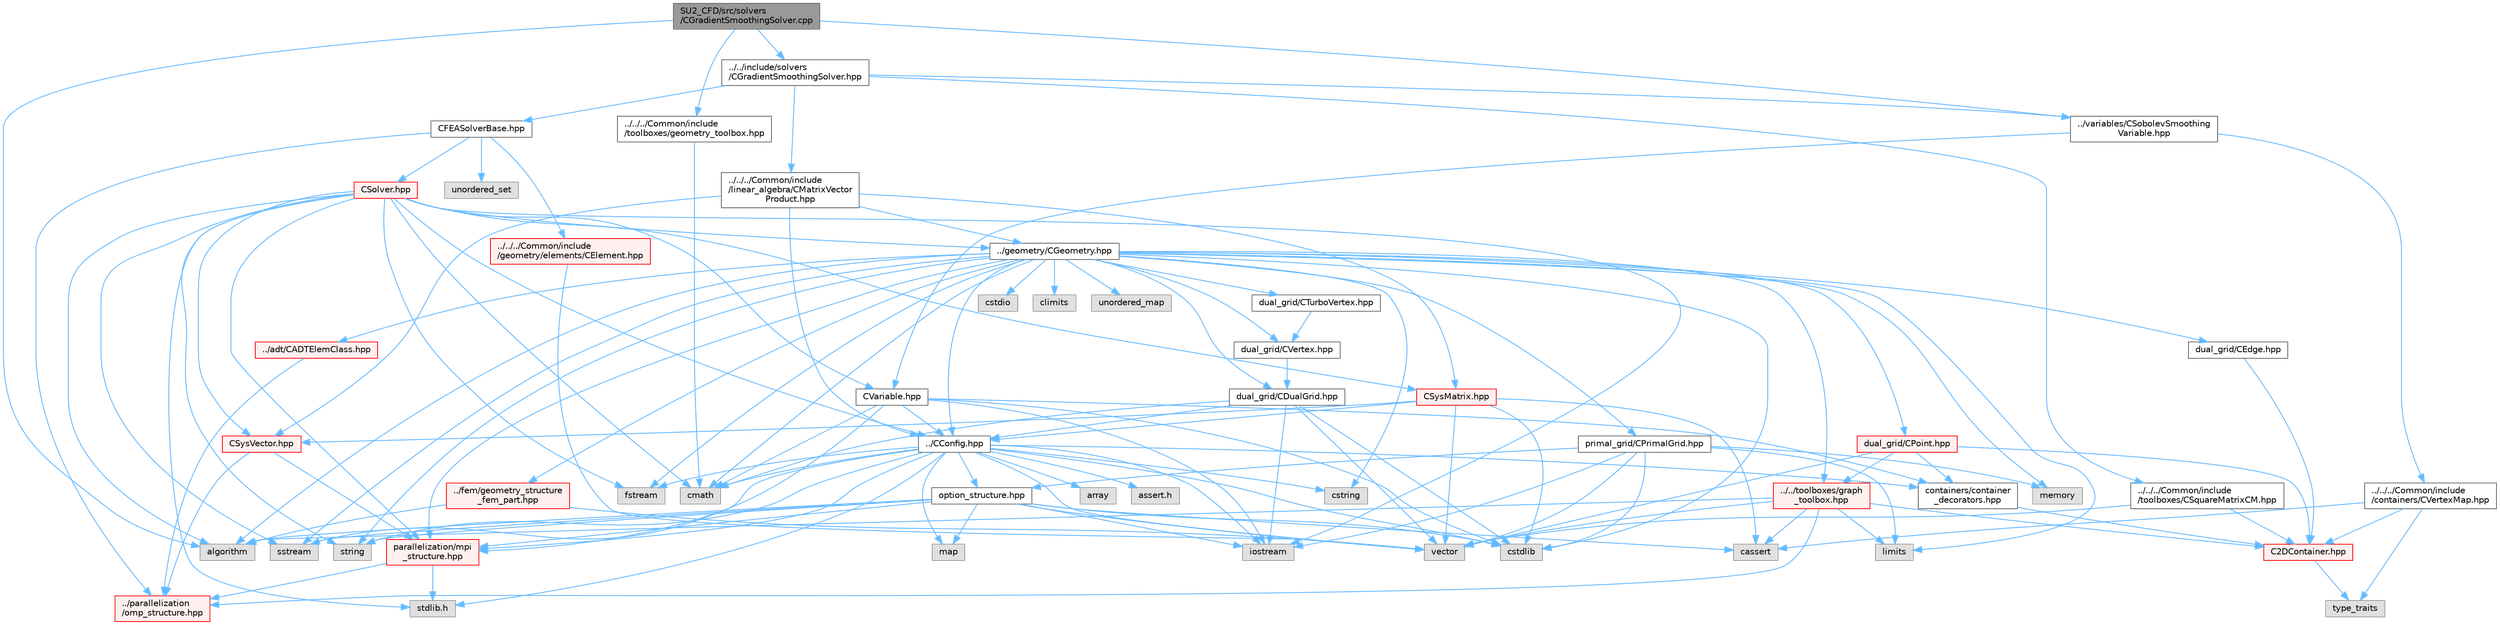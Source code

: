 digraph "SU2_CFD/src/solvers/CGradientSmoothingSolver.cpp"
{
 // LATEX_PDF_SIZE
  bgcolor="transparent";
  edge [fontname=Helvetica,fontsize=10,labelfontname=Helvetica,labelfontsize=10];
  node [fontname=Helvetica,fontsize=10,shape=box,height=0.2,width=0.4];
  Node1 [id="Node000001",label="SU2_CFD/src/solvers\l/CGradientSmoothingSolver.cpp",height=0.2,width=0.4,color="gray40", fillcolor="grey60", style="filled", fontcolor="black",tooltip=" "];
  Node1 -> Node2 [id="edge1_Node000001_Node000002",color="steelblue1",style="solid",tooltip=" "];
  Node2 [id="Node000002",label="algorithm",height=0.2,width=0.4,color="grey60", fillcolor="#E0E0E0", style="filled",tooltip=" "];
  Node1 -> Node3 [id="edge2_Node000001_Node000003",color="steelblue1",style="solid",tooltip=" "];
  Node3 [id="Node000003",label="../../../Common/include\l/toolboxes/geometry_toolbox.hpp",height=0.2,width=0.4,color="grey40", fillcolor="white", style="filled",URL="$geometry__toolbox_8hpp.html",tooltip="Collection of common lightweight geometry-oriented methods."];
  Node3 -> Node4 [id="edge3_Node000003_Node000004",color="steelblue1",style="solid",tooltip=" "];
  Node4 [id="Node000004",label="cmath",height=0.2,width=0.4,color="grey60", fillcolor="#E0E0E0", style="filled",tooltip=" "];
  Node1 -> Node5 [id="edge4_Node000001_Node000005",color="steelblue1",style="solid",tooltip=" "];
  Node5 [id="Node000005",label="../../include/solvers\l/CGradientSmoothingSolver.hpp",height=0.2,width=0.4,color="grey40", fillcolor="white", style="filled",URL="$CGradientSmoothingSolver_8hpp.html",tooltip="SOlver class for Sobolev smoothing of sensitivities."];
  Node5 -> Node6 [id="edge5_Node000005_Node000006",color="steelblue1",style="solid",tooltip=" "];
  Node6 [id="Node000006",label="../../../Common/include\l/linear_algebra/CMatrixVector\lProduct.hpp",height=0.2,width=0.4,color="grey40", fillcolor="white", style="filled",URL="$CMatrixVectorProduct_8hpp.html",tooltip="Headers for the classes related to sparse matrix-vector product wrappers. The actual operations are c..."];
  Node6 -> Node7 [id="edge6_Node000006_Node000007",color="steelblue1",style="solid",tooltip=" "];
  Node7 [id="Node000007",label="../CConfig.hpp",height=0.2,width=0.4,color="grey40", fillcolor="white", style="filled",URL="$CConfig_8hpp.html",tooltip="All the information about the definition of the physical problem. The subroutines and functions are i..."];
  Node7 -> Node8 [id="edge7_Node000007_Node000008",color="steelblue1",style="solid",tooltip=" "];
  Node8 [id="Node000008",label="parallelization/mpi\l_structure.hpp",height=0.2,width=0.4,color="red", fillcolor="#FFF0F0", style="filled",URL="$mpi__structure_8hpp.html",tooltip="Headers of the mpi interface for generalized datatypes. The subroutines and functions are in the mpi_..."];
  Node8 -> Node9 [id="edge8_Node000008_Node000009",color="steelblue1",style="solid",tooltip=" "];
  Node9 [id="Node000009",label="stdlib.h",height=0.2,width=0.4,color="grey60", fillcolor="#E0E0E0", style="filled",tooltip=" "];
  Node8 -> Node17 [id="edge9_Node000008_Node000017",color="steelblue1",style="solid",tooltip=" "];
  Node17 [id="Node000017",label="../parallelization\l/omp_structure.hpp",height=0.2,width=0.4,color="red", fillcolor="#FFF0F0", style="filled",URL="$omp__structure_8hpp.html",tooltip="OpenMP interface header, provides compatibility functions if the code is built without OpenMP support..."];
  Node7 -> Node11 [id="edge10_Node000007_Node000011",color="steelblue1",style="solid",tooltip=" "];
  Node11 [id="Node000011",label="iostream",height=0.2,width=0.4,color="grey60", fillcolor="#E0E0E0", style="filled",tooltip=" "];
  Node7 -> Node21 [id="edge11_Node000007_Node000021",color="steelblue1",style="solid",tooltip=" "];
  Node21 [id="Node000021",label="cstdlib",height=0.2,width=0.4,color="grey60", fillcolor="#E0E0E0", style="filled",tooltip=" "];
  Node7 -> Node22 [id="edge12_Node000007_Node000022",color="steelblue1",style="solid",tooltip=" "];
  Node22 [id="Node000022",label="fstream",height=0.2,width=0.4,color="grey60", fillcolor="#E0E0E0", style="filled",tooltip=" "];
  Node7 -> Node23 [id="edge13_Node000007_Node000023",color="steelblue1",style="solid",tooltip=" "];
  Node23 [id="Node000023",label="sstream",height=0.2,width=0.4,color="grey60", fillcolor="#E0E0E0", style="filled",tooltip=" "];
  Node7 -> Node24 [id="edge14_Node000007_Node000024",color="steelblue1",style="solid",tooltip=" "];
  Node24 [id="Node000024",label="string",height=0.2,width=0.4,color="grey60", fillcolor="#E0E0E0", style="filled",tooltip=" "];
  Node7 -> Node25 [id="edge15_Node000007_Node000025",color="steelblue1",style="solid",tooltip=" "];
  Node25 [id="Node000025",label="cstring",height=0.2,width=0.4,color="grey60", fillcolor="#E0E0E0", style="filled",tooltip=" "];
  Node7 -> Node26 [id="edge16_Node000007_Node000026",color="steelblue1",style="solid",tooltip=" "];
  Node26 [id="Node000026",label="vector",height=0.2,width=0.4,color="grey60", fillcolor="#E0E0E0", style="filled",tooltip=" "];
  Node7 -> Node27 [id="edge17_Node000007_Node000027",color="steelblue1",style="solid",tooltip=" "];
  Node27 [id="Node000027",label="array",height=0.2,width=0.4,color="grey60", fillcolor="#E0E0E0", style="filled",tooltip=" "];
  Node7 -> Node9 [id="edge18_Node000007_Node000009",color="steelblue1",style="solid",tooltip=" "];
  Node7 -> Node4 [id="edge19_Node000007_Node000004",color="steelblue1",style="solid",tooltip=" "];
  Node7 -> Node28 [id="edge20_Node000007_Node000028",color="steelblue1",style="solid",tooltip=" "];
  Node28 [id="Node000028",label="map",height=0.2,width=0.4,color="grey60", fillcolor="#E0E0E0", style="filled",tooltip=" "];
  Node7 -> Node29 [id="edge21_Node000007_Node000029",color="steelblue1",style="solid",tooltip=" "];
  Node29 [id="Node000029",label="assert.h",height=0.2,width=0.4,color="grey60", fillcolor="#E0E0E0", style="filled",tooltip=" "];
  Node7 -> Node30 [id="edge22_Node000007_Node000030",color="steelblue1",style="solid",tooltip=" "];
  Node30 [id="Node000030",label="option_structure.hpp",height=0.2,width=0.4,color="grey40", fillcolor="white", style="filled",URL="$option__structure_8hpp.html",tooltip="Defines classes for referencing options for easy input in CConfig."];
  Node30 -> Node8 [id="edge23_Node000030_Node000008",color="steelblue1",style="solid",tooltip=" "];
  Node30 -> Node11 [id="edge24_Node000030_Node000011",color="steelblue1",style="solid",tooltip=" "];
  Node30 -> Node23 [id="edge25_Node000030_Node000023",color="steelblue1",style="solid",tooltip=" "];
  Node30 -> Node24 [id="edge26_Node000030_Node000024",color="steelblue1",style="solid",tooltip=" "];
  Node30 -> Node26 [id="edge27_Node000030_Node000026",color="steelblue1",style="solid",tooltip=" "];
  Node30 -> Node28 [id="edge28_Node000030_Node000028",color="steelblue1",style="solid",tooltip=" "];
  Node30 -> Node21 [id="edge29_Node000030_Node000021",color="steelblue1",style="solid",tooltip=" "];
  Node30 -> Node2 [id="edge30_Node000030_Node000002",color="steelblue1",style="solid",tooltip=" "];
  Node30 -> Node31 [id="edge31_Node000030_Node000031",color="steelblue1",style="solid",tooltip=" "];
  Node31 [id="Node000031",label="cassert",height=0.2,width=0.4,color="grey60", fillcolor="#E0E0E0", style="filled",tooltip=" "];
  Node7 -> Node32 [id="edge32_Node000007_Node000032",color="steelblue1",style="solid",tooltip=" "];
  Node32 [id="Node000032",label="containers/container\l_decorators.hpp",height=0.2,width=0.4,color="grey40", fillcolor="white", style="filled",URL="$container__decorators_8hpp.html",tooltip="Collection of small classes that decorate C2DContainer to augment its functionality,..."];
  Node32 -> Node33 [id="edge33_Node000032_Node000033",color="steelblue1",style="solid",tooltip=" "];
  Node33 [id="Node000033",label="C2DContainer.hpp",height=0.2,width=0.4,color="red", fillcolor="#FFF0F0", style="filled",URL="$C2DContainer_8hpp.html",tooltip="A templated vector/matrix object."];
  Node33 -> Node15 [id="edge34_Node000033_Node000015",color="steelblue1",style="solid",tooltip=" "];
  Node15 [id="Node000015",label="type_traits",height=0.2,width=0.4,color="grey60", fillcolor="#E0E0E0", style="filled",tooltip=" "];
  Node6 -> Node42 [id="edge35_Node000006_Node000042",color="steelblue1",style="solid",tooltip=" "];
  Node42 [id="Node000042",label="../geometry/CGeometry.hpp",height=0.2,width=0.4,color="grey40", fillcolor="white", style="filled",URL="$CGeometry_8hpp.html",tooltip="Headers of the main subroutines for creating the geometrical structure. The subroutines and functions..."];
  Node42 -> Node43 [id="edge36_Node000042_Node000043",color="steelblue1",style="solid",tooltip=" "];
  Node43 [id="Node000043",label="limits",height=0.2,width=0.4,color="grey60", fillcolor="#E0E0E0", style="filled",tooltip=" "];
  Node42 -> Node8 [id="edge37_Node000042_Node000008",color="steelblue1",style="solid",tooltip=" "];
  Node42 -> Node24 [id="edge38_Node000042_Node000024",color="steelblue1",style="solid",tooltip=" "];
  Node42 -> Node22 [id="edge39_Node000042_Node000022",color="steelblue1",style="solid",tooltip=" "];
  Node42 -> Node23 [id="edge40_Node000042_Node000023",color="steelblue1",style="solid",tooltip=" "];
  Node42 -> Node4 [id="edge41_Node000042_Node000004",color="steelblue1",style="solid",tooltip=" "];
  Node42 -> Node2 [id="edge42_Node000042_Node000002",color="steelblue1",style="solid",tooltip=" "];
  Node42 -> Node25 [id="edge43_Node000042_Node000025",color="steelblue1",style="solid",tooltip=" "];
  Node42 -> Node13 [id="edge44_Node000042_Node000013",color="steelblue1",style="solid",tooltip=" "];
  Node13 [id="Node000013",label="cstdio",height=0.2,width=0.4,color="grey60", fillcolor="#E0E0E0", style="filled",tooltip=" "];
  Node42 -> Node21 [id="edge45_Node000042_Node000021",color="steelblue1",style="solid",tooltip=" "];
  Node42 -> Node44 [id="edge46_Node000042_Node000044",color="steelblue1",style="solid",tooltip=" "];
  Node44 [id="Node000044",label="climits",height=0.2,width=0.4,color="grey60", fillcolor="#E0E0E0", style="filled",tooltip=" "];
  Node42 -> Node45 [id="edge47_Node000042_Node000045",color="steelblue1",style="solid",tooltip=" "];
  Node45 [id="Node000045",label="memory",height=0.2,width=0.4,color="grey60", fillcolor="#E0E0E0", style="filled",tooltip=" "];
  Node42 -> Node46 [id="edge48_Node000042_Node000046",color="steelblue1",style="solid",tooltip=" "];
  Node46 [id="Node000046",label="unordered_map",height=0.2,width=0.4,color="grey60", fillcolor="#E0E0E0", style="filled",tooltip=" "];
  Node42 -> Node47 [id="edge49_Node000042_Node000047",color="steelblue1",style="solid",tooltip=" "];
  Node47 [id="Node000047",label="primal_grid/CPrimalGrid.hpp",height=0.2,width=0.4,color="grey40", fillcolor="white", style="filled",URL="$CPrimalGrid_8hpp.html",tooltip="Headers of the main subroutines for storing the primal grid structure. The subroutines and functions ..."];
  Node47 -> Node11 [id="edge50_Node000047_Node000011",color="steelblue1",style="solid",tooltip=" "];
  Node47 -> Node26 [id="edge51_Node000047_Node000026",color="steelblue1",style="solid",tooltip=" "];
  Node47 -> Node43 [id="edge52_Node000047_Node000043",color="steelblue1",style="solid",tooltip=" "];
  Node47 -> Node21 [id="edge53_Node000047_Node000021",color="steelblue1",style="solid",tooltip=" "];
  Node47 -> Node45 [id="edge54_Node000047_Node000045",color="steelblue1",style="solid",tooltip=" "];
  Node47 -> Node30 [id="edge55_Node000047_Node000030",color="steelblue1",style="solid",tooltip=" "];
  Node42 -> Node48 [id="edge56_Node000042_Node000048",color="steelblue1",style="solid",tooltip=" "];
  Node48 [id="Node000048",label="dual_grid/CDualGrid.hpp",height=0.2,width=0.4,color="grey40", fillcolor="white", style="filled",URL="$CDualGrid_8hpp.html",tooltip="Headers of the main subroutines for doing the complete dual grid structure. The subroutines and funct..."];
  Node48 -> Node4 [id="edge57_Node000048_Node000004",color="steelblue1",style="solid",tooltip=" "];
  Node48 -> Node11 [id="edge58_Node000048_Node000011",color="steelblue1",style="solid",tooltip=" "];
  Node48 -> Node21 [id="edge59_Node000048_Node000021",color="steelblue1",style="solid",tooltip=" "];
  Node48 -> Node26 [id="edge60_Node000048_Node000026",color="steelblue1",style="solid",tooltip=" "];
  Node48 -> Node7 [id="edge61_Node000048_Node000007",color="steelblue1",style="solid",tooltip=" "];
  Node42 -> Node49 [id="edge62_Node000042_Node000049",color="steelblue1",style="solid",tooltip=" "];
  Node49 [id="Node000049",label="dual_grid/CPoint.hpp",height=0.2,width=0.4,color="red", fillcolor="#FFF0F0", style="filled",URL="$CPoint_8hpp.html",tooltip="Declaration of the point class that stores geometric and adjacency information for dual control volum..."];
  Node49 -> Node33 [id="edge63_Node000049_Node000033",color="steelblue1",style="solid",tooltip=" "];
  Node49 -> Node32 [id="edge64_Node000049_Node000032",color="steelblue1",style="solid",tooltip=" "];
  Node49 -> Node50 [id="edge65_Node000049_Node000050",color="steelblue1",style="solid",tooltip=" "];
  Node50 [id="Node000050",label="../../toolboxes/graph\l_toolbox.hpp",height=0.2,width=0.4,color="red", fillcolor="#FFF0F0", style="filled",URL="$graph__toolbox_8hpp.html",tooltip="Functions and classes to build/represent sparse graphs or sparse patterns."];
  Node50 -> Node33 [id="edge66_Node000050_Node000033",color="steelblue1",style="solid",tooltip=" "];
  Node50 -> Node17 [id="edge67_Node000050_Node000017",color="steelblue1",style="solid",tooltip=" "];
  Node50 -> Node26 [id="edge68_Node000050_Node000026",color="steelblue1",style="solid",tooltip=" "];
  Node50 -> Node43 [id="edge69_Node000050_Node000043",color="steelblue1",style="solid",tooltip=" "];
  Node50 -> Node31 [id="edge70_Node000050_Node000031",color="steelblue1",style="solid",tooltip=" "];
  Node50 -> Node2 [id="edge71_Node000050_Node000002",color="steelblue1",style="solid",tooltip=" "];
  Node49 -> Node26 [id="edge72_Node000049_Node000026",color="steelblue1",style="solid",tooltip=" "];
  Node42 -> Node54 [id="edge73_Node000042_Node000054",color="steelblue1",style="solid",tooltip=" "];
  Node54 [id="Node000054",label="dual_grid/CEdge.hpp",height=0.2,width=0.4,color="grey40", fillcolor="white", style="filled",URL="$CEdge_8hpp.html",tooltip="Declaration of the edge class CEdge.cpp file."];
  Node54 -> Node33 [id="edge74_Node000054_Node000033",color="steelblue1",style="solid",tooltip=" "];
  Node42 -> Node55 [id="edge75_Node000042_Node000055",color="steelblue1",style="solid",tooltip=" "];
  Node55 [id="Node000055",label="dual_grid/CVertex.hpp",height=0.2,width=0.4,color="grey40", fillcolor="white", style="filled",URL="$CVertex_8hpp.html",tooltip="Headers of the main subroutines for doing the complete dual grid structure. The subroutines and funct..."];
  Node55 -> Node48 [id="edge76_Node000055_Node000048",color="steelblue1",style="solid",tooltip=" "];
  Node42 -> Node56 [id="edge77_Node000042_Node000056",color="steelblue1",style="solid",tooltip=" "];
  Node56 [id="Node000056",label="dual_grid/CTurboVertex.hpp",height=0.2,width=0.4,color="grey40", fillcolor="white", style="filled",URL="$CTurboVertex_8hpp.html",tooltip="Headers of the main subroutines for doing the complete dual grid structure. The subroutines and funct..."];
  Node56 -> Node55 [id="edge78_Node000056_Node000055",color="steelblue1",style="solid",tooltip=" "];
  Node42 -> Node7 [id="edge79_Node000042_Node000007",color="steelblue1",style="solid",tooltip=" "];
  Node42 -> Node57 [id="edge80_Node000042_Node000057",color="steelblue1",style="solid",tooltip=" "];
  Node57 [id="Node000057",label="../fem/geometry_structure\l_fem_part.hpp",height=0.2,width=0.4,color="red", fillcolor="#FFF0F0", style="filled",URL="$geometry__structure__fem__part_8hpp.html",tooltip="Helper classes for the Fluid FEM solver."];
  Node57 -> Node26 [id="edge81_Node000057_Node000026",color="steelblue1",style="solid",tooltip=" "];
  Node57 -> Node2 [id="edge82_Node000057_Node000002",color="steelblue1",style="solid",tooltip=" "];
  Node42 -> Node50 [id="edge83_Node000042_Node000050",color="steelblue1",style="solid",tooltip=" "];
  Node42 -> Node58 [id="edge84_Node000042_Node000058",color="steelblue1",style="solid",tooltip=" "];
  Node58 [id="Node000058",label="../adt/CADTElemClass.hpp",height=0.2,width=0.4,color="red", fillcolor="#FFF0F0", style="filled",URL="$CADTElemClass_8hpp.html",tooltip="Class for storing an ADT of (linear) elements in an arbitrary number of dimensions."];
  Node58 -> Node17 [id="edge85_Node000058_Node000017",color="steelblue1",style="solid",tooltip=" "];
  Node6 -> Node62 [id="edge86_Node000006_Node000062",color="steelblue1",style="solid",tooltip=" "];
  Node62 [id="Node000062",label="CSysVector.hpp",height=0.2,width=0.4,color="red", fillcolor="#FFF0F0", style="filled",URL="$CSysVector_8hpp.html",tooltip="Declararion and inlines of the vector class used in the solution of large, distributed,..."];
  Node62 -> Node8 [id="edge87_Node000062_Node000008",color="steelblue1",style="solid",tooltip=" "];
  Node62 -> Node17 [id="edge88_Node000062_Node000017",color="steelblue1",style="solid",tooltip=" "];
  Node6 -> Node63 [id="edge89_Node000006_Node000063",color="steelblue1",style="solid",tooltip=" "];
  Node63 [id="Node000063",label="CSysMatrix.hpp",height=0.2,width=0.4,color="red", fillcolor="#FFF0F0", style="filled",URL="$CSysMatrix_8hpp.html",tooltip="Declaration of the block-sparse matrix class. The implemtation is in CSysMatrix.cpp."];
  Node63 -> Node7 [id="edge90_Node000063_Node000007",color="steelblue1",style="solid",tooltip=" "];
  Node63 -> Node62 [id="edge91_Node000063_Node000062",color="steelblue1",style="solid",tooltip=" "];
  Node63 -> Node21 [id="edge92_Node000063_Node000021",color="steelblue1",style="solid",tooltip=" "];
  Node63 -> Node26 [id="edge93_Node000063_Node000026",color="steelblue1",style="solid",tooltip=" "];
  Node63 -> Node31 [id="edge94_Node000063_Node000031",color="steelblue1",style="solid",tooltip=" "];
  Node5 -> Node66 [id="edge95_Node000005_Node000066",color="steelblue1",style="solid",tooltip=" "];
  Node66 [id="Node000066",label="../../../Common/include\l/toolboxes/CSquareMatrixCM.hpp",height=0.2,width=0.4,color="grey40", fillcolor="white", style="filled",URL="$CSquareMatrixCM_8hpp.html",tooltip="Dense general square matrix, used for example in DG standard elements in Column Major order storage."];
  Node66 -> Node26 [id="edge96_Node000066_Node000026",color="steelblue1",style="solid",tooltip=" "];
  Node66 -> Node33 [id="edge97_Node000066_Node000033",color="steelblue1",style="solid",tooltip=" "];
  Node5 -> Node67 [id="edge98_Node000005_Node000067",color="steelblue1",style="solid",tooltip=" "];
  Node67 [id="Node000067",label="../variables/CSobolevSmoothing\lVariable.hpp",height=0.2,width=0.4,color="grey40", fillcolor="white", style="filled",URL="$CSobolevSmoothingVariable_8hpp.html",tooltip="Class for defining the variables of the gradient smoothing."];
  Node67 -> Node68 [id="edge99_Node000067_Node000068",color="steelblue1",style="solid",tooltip=" "];
  Node68 [id="Node000068",label="../../../Common/include\l/containers/CVertexMap.hpp",height=0.2,width=0.4,color="grey40", fillcolor="white", style="filled",URL="$CVertexMap_8hpp.html",tooltip="An index to index lookup vector."];
  Node68 -> Node33 [id="edge100_Node000068_Node000033",color="steelblue1",style="solid",tooltip=" "];
  Node68 -> Node15 [id="edge101_Node000068_Node000015",color="steelblue1",style="solid",tooltip=" "];
  Node68 -> Node31 [id="edge102_Node000068_Node000031",color="steelblue1",style="solid",tooltip=" "];
  Node67 -> Node69 [id="edge103_Node000067_Node000069",color="steelblue1",style="solid",tooltip=" "];
  Node69 [id="Node000069",label="CVariable.hpp",height=0.2,width=0.4,color="grey40", fillcolor="white", style="filled",URL="$CVariable_8hpp.html",tooltip="Declaration and inlines of the parent class for defining problem variables, function definitions in f..."];
  Node69 -> Node8 [id="edge104_Node000069_Node000008",color="steelblue1",style="solid",tooltip=" "];
  Node69 -> Node4 [id="edge105_Node000069_Node000004",color="steelblue1",style="solid",tooltip=" "];
  Node69 -> Node11 [id="edge106_Node000069_Node000011",color="steelblue1",style="solid",tooltip=" "];
  Node69 -> Node21 [id="edge107_Node000069_Node000021",color="steelblue1",style="solid",tooltip=" "];
  Node69 -> Node7 [id="edge108_Node000069_Node000007",color="steelblue1",style="solid",tooltip=" "];
  Node69 -> Node32 [id="edge109_Node000069_Node000032",color="steelblue1",style="solid",tooltip=" "];
  Node5 -> Node70 [id="edge110_Node000005_Node000070",color="steelblue1",style="solid",tooltip=" "];
  Node70 [id="Node000070",label="CFEASolverBase.hpp",height=0.2,width=0.4,color="grey40", fillcolor="white", style="filled",URL="$CFEASolverBase_8hpp.html",tooltip=" "];
  Node70 -> Node71 [id="edge111_Node000070_Node000071",color="steelblue1",style="solid",tooltip=" "];
  Node71 [id="Node000071",label="unordered_set",height=0.2,width=0.4,color="grey60", fillcolor="#E0E0E0", style="filled",tooltip=" "];
  Node70 -> Node72 [id="edge112_Node000070_Node000072",color="steelblue1",style="solid",tooltip=" "];
  Node72 [id="Node000072",label="CSolver.hpp",height=0.2,width=0.4,color="red", fillcolor="#FFF0F0", style="filled",URL="$CSolver_8hpp.html",tooltip="Headers of the CSolver class which is inherited by all of the other solvers."];
  Node72 -> Node8 [id="edge113_Node000072_Node000008",color="steelblue1",style="solid",tooltip=" "];
  Node72 -> Node4 [id="edge114_Node000072_Node000004",color="steelblue1",style="solid",tooltip=" "];
  Node72 -> Node24 [id="edge115_Node000072_Node000024",color="steelblue1",style="solid",tooltip=" "];
  Node72 -> Node22 [id="edge116_Node000072_Node000022",color="steelblue1",style="solid",tooltip=" "];
  Node72 -> Node23 [id="edge117_Node000072_Node000023",color="steelblue1",style="solid",tooltip=" "];
  Node72 -> Node2 [id="edge118_Node000072_Node000002",color="steelblue1",style="solid",tooltip=" "];
  Node72 -> Node11 [id="edge119_Node000072_Node000011",color="steelblue1",style="solid",tooltip=" "];
  Node72 -> Node9 [id="edge120_Node000072_Node000009",color="steelblue1",style="solid",tooltip=" "];
  Node72 -> Node42 [id="edge121_Node000072_Node000042",color="steelblue1",style="solid",tooltip=" "];
  Node72 -> Node7 [id="edge122_Node000072_Node000007",color="steelblue1",style="solid",tooltip=" "];
  Node72 -> Node63 [id="edge123_Node000072_Node000063",color="steelblue1",style="solid",tooltip=" "];
  Node72 -> Node62 [id="edge124_Node000072_Node000062",color="steelblue1",style="solid",tooltip=" "];
  Node72 -> Node69 [id="edge125_Node000072_Node000069",color="steelblue1",style="solid",tooltip=" "];
  Node70 -> Node96 [id="edge126_Node000070_Node000096",color="steelblue1",style="solid",tooltip=" "];
  Node96 [id="Node000096",label="../../../Common/include\l/geometry/elements/CElement.hpp",height=0.2,width=0.4,color="red", fillcolor="#FFF0F0", style="filled",URL="$CElement_8hpp.html",tooltip="Main header of the Finite Element structure declaring the abstract interface and the available finite..."];
  Node96 -> Node26 [id="edge127_Node000096_Node000026",color="steelblue1",style="solid",tooltip=" "];
  Node70 -> Node17 [id="edge128_Node000070_Node000017",color="steelblue1",style="solid",tooltip=" "];
  Node1 -> Node67 [id="edge129_Node000001_Node000067",color="steelblue1",style="solid",tooltip=" "];
}
